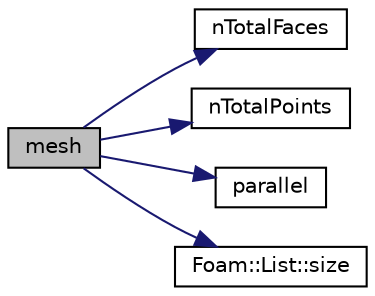digraph "mesh"
{
  bgcolor="transparent";
  edge [fontname="Helvetica",fontsize="10",labelfontname="Helvetica",labelfontsize="10"];
  node [fontname="Helvetica",fontsize="10",shape=record];
  rankdir="LR";
  Node1 [label="mesh",height=0.2,width=0.4,color="black", fillcolor="grey75", style="filled", fontcolor="black"];
  Node1 -> Node2 [color="midnightblue",fontsize="10",style="solid",fontname="Helvetica"];
  Node2 [label="nTotalFaces",height=0.2,width=0.4,color="black",URL="$a00945.html#ae81fd4f10de744d66755bdc63b3bba79",tooltip="Return total number of faces in decomposed mesh. Not. "];
  Node1 -> Node3 [color="midnightblue",fontsize="10",style="solid",fontname="Helvetica"];
  Node3 [label="nTotalPoints",height=0.2,width=0.4,color="black",URL="$a00945.html#a6450ed9fc167a4f1d311408edcb7cc29",tooltip="Return total number of points in decomposed mesh. Not. "];
  Node1 -> Node4 [color="midnightblue",fontsize="10",style="solid",fontname="Helvetica"];
  Node4 [label="parallel",height=0.2,width=0.4,color="black",URL="$a00945.html#a8f9e118d7c38d13e3c8ccd1bfba719b6",tooltip="Does the mesh contain processor patches? (also valid when. "];
  Node1 -> Node5 [color="midnightblue",fontsize="10",style="solid",fontname="Helvetica"];
  Node5 [label="Foam::List::size",height=0.2,width=0.4,color="black",URL="$a01391.html#a8a5f6fa29bd4b500caf186f60245b384",tooltip="Override size to be inconsistent with allocated storage. "];
}
